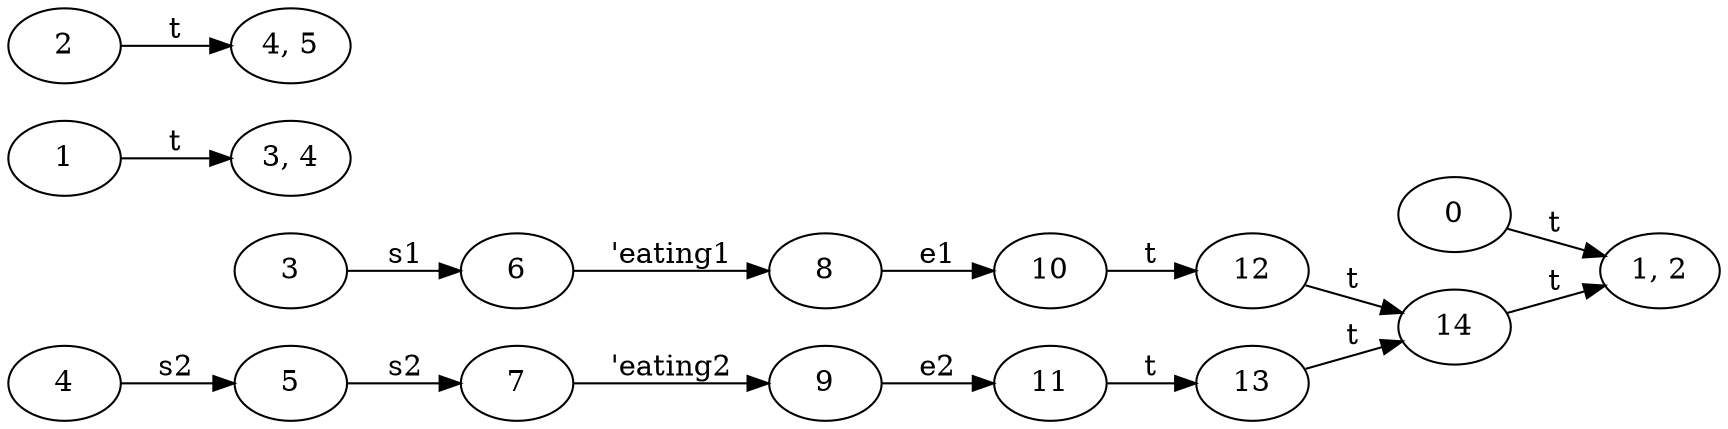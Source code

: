 digraph M {

rankdir = LR  ;
0->		"1, 2"[label="t"]

1->		"3, 4"[label="t"]

2->		"4, 5" [label="t"]

3->		"6"  [label="s1"]

4->
5->		"7"  [label="s2"]

6->		"8" [label="'eating1"]

7->		"9"[label="'eating2"]

8->		"10"[label="e1"]

9->		"11"[label="e2"]

10->	"12"[label="t"]

11->		"13"[label="t"]

12->		"14"[label="t"]

13->		"14"[label="t"]

14->		"1, 2"[label="t"]

}
